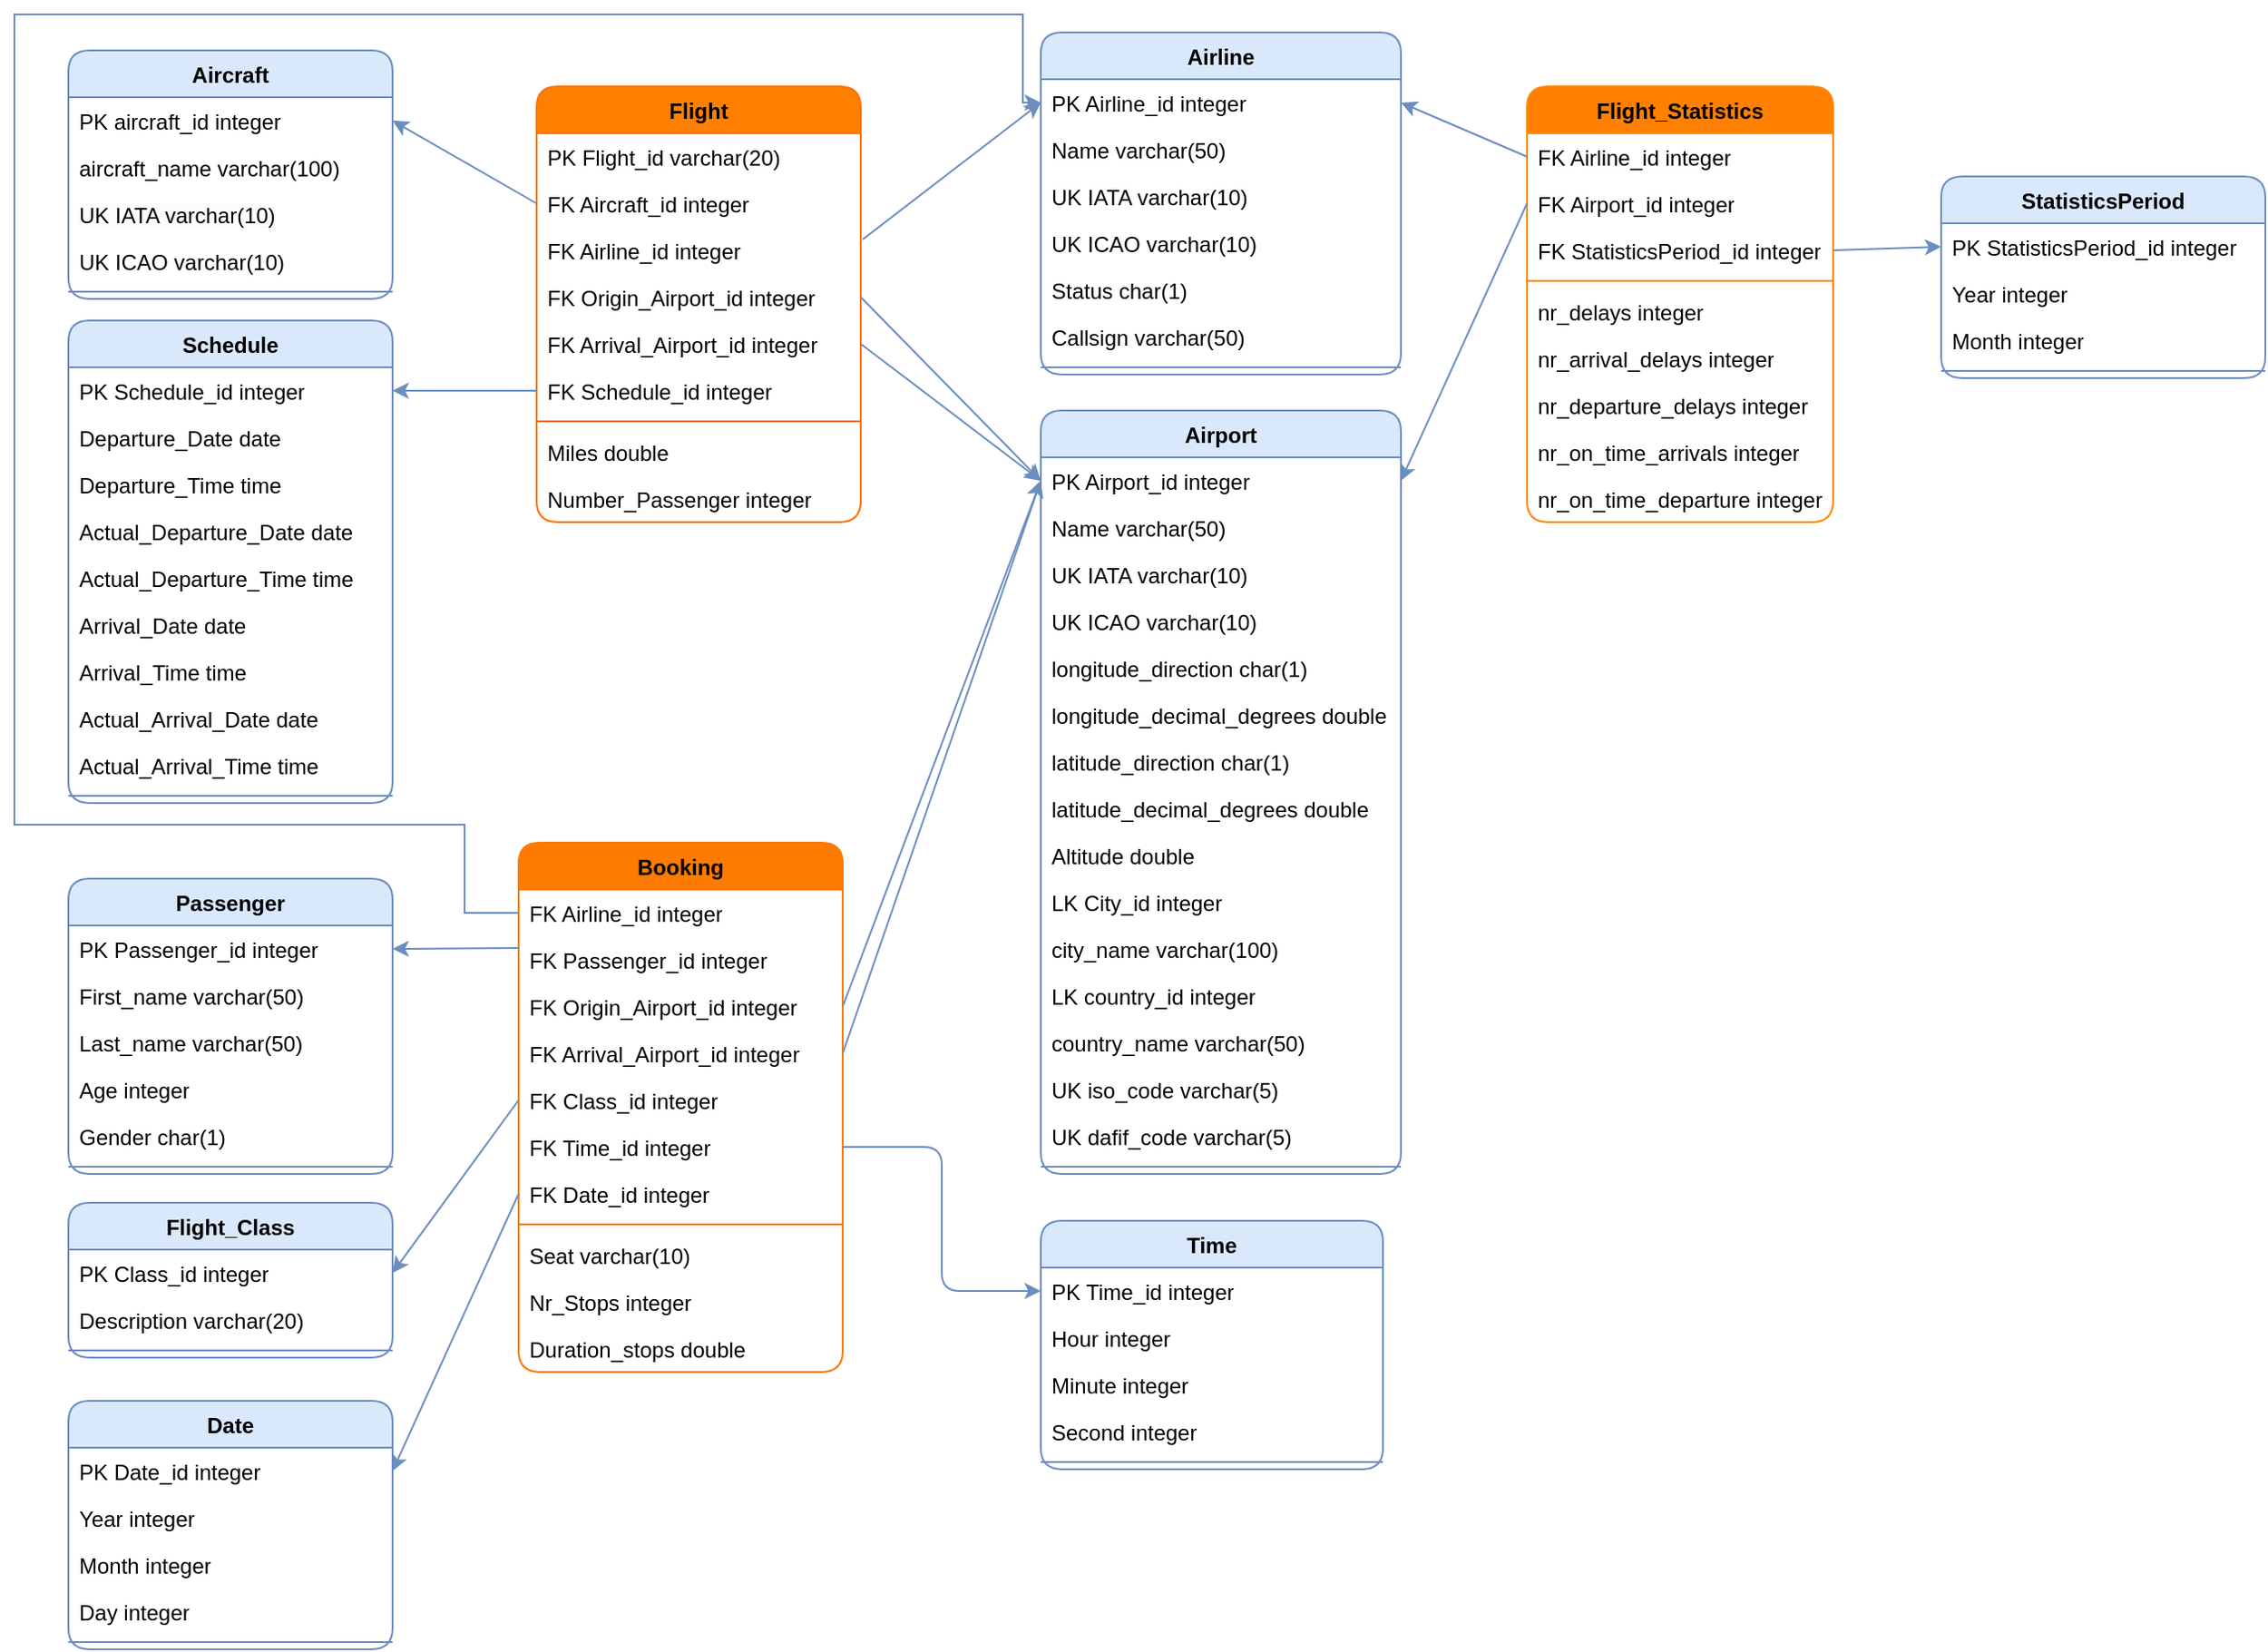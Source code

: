 <mxfile version="21.1.5" type="device">
  <diagram id="C5RBs43oDa-KdzZeNtuy" name="Page-1">
    <mxGraphModel dx="2163" dy="1282" grid="0" gridSize="10" guides="1" tooltips="1" connect="1" arrows="1" fold="1" page="0" pageScale="1" pageWidth="827" pageHeight="1169" math="0" shadow="0">
      <root>
        <mxCell id="WIyWlLk6GJQsqaUBKTNV-0" />
        <mxCell id="WIyWlLk6GJQsqaUBKTNV-1" parent="WIyWlLk6GJQsqaUBKTNV-0" />
        <mxCell id="zkfFHV4jXpPFQw0GAbJ--0" value="Flight" style="swimlane;fontStyle=1;align=center;verticalAlign=top;childLayout=stackLayout;horizontal=1;startSize=26;horizontalStack=0;resizeParent=1;resizeLast=0;collapsible=1;marginBottom=0;rounded=1;shadow=0;strokeWidth=1;fillColor=#FF8000;swimlaneLine=1;glass=0;strokeColor=#f97306;swimlaneFillColor=none;gradientColor=none;" parent="WIyWlLk6GJQsqaUBKTNV-1" vertex="1">
          <mxGeometry x="320" y="30" width="180" height="242" as="geometry">
            <mxRectangle x="230" y="140" width="160" height="26" as="alternateBounds" />
          </mxGeometry>
        </mxCell>
        <mxCell id="zkfFHV4jXpPFQw0GAbJ--1" value="PK Flight_id varchar(20)" style="text;align=left;verticalAlign=top;spacingLeft=4;spacingRight=4;overflow=hidden;rotatable=0;points=[[0,0.5],[1,0.5]];portConstraint=eastwest;rounded=1;" parent="zkfFHV4jXpPFQw0GAbJ--0" vertex="1">
          <mxGeometry y="26" width="180" height="26" as="geometry" />
        </mxCell>
        <mxCell id="zkfFHV4jXpPFQw0GAbJ--2" value="FK Aircraft_id integer" style="text;align=left;verticalAlign=top;spacingLeft=4;spacingRight=4;overflow=hidden;rotatable=0;points=[[0,0.5],[1,0.5]];portConstraint=eastwest;rounded=1;shadow=0;html=0;" parent="zkfFHV4jXpPFQw0GAbJ--0" vertex="1">
          <mxGeometry y="52" width="180" height="26" as="geometry" />
        </mxCell>
        <mxCell id="LmJzl6JXL3ahBhSJz_AS-2" value="FK Airline_id integer" style="text;align=left;verticalAlign=top;spacingLeft=4;spacingRight=4;overflow=hidden;rotatable=0;points=[[0,0.5],[1,0.5]];portConstraint=eastwest;rounded=1;shadow=0;html=0;" parent="zkfFHV4jXpPFQw0GAbJ--0" vertex="1">
          <mxGeometry y="78" width="180" height="26" as="geometry" />
        </mxCell>
        <mxCell id="Iks-Ti8CNmTiZHq5HY_6-1" value="FK Origin_Airport_id integer" style="text;align=left;verticalAlign=top;spacingLeft=4;spacingRight=4;overflow=hidden;rotatable=0;points=[[0,0.5],[1,0.5]];portConstraint=eastwest;rounded=1;shadow=0;html=0;" parent="zkfFHV4jXpPFQw0GAbJ--0" vertex="1">
          <mxGeometry y="104" width="180" height="26" as="geometry" />
        </mxCell>
        <mxCell id="zkfFHV4jXpPFQw0GAbJ--3" value="FK Arrival_Airport_id integer" style="text;align=left;verticalAlign=top;spacingLeft=4;spacingRight=4;overflow=hidden;rotatable=0;points=[[0,0.5],[1,0.5]];portConstraint=eastwest;rounded=1;shadow=0;html=0;" parent="zkfFHV4jXpPFQw0GAbJ--0" vertex="1">
          <mxGeometry y="130" width="180" height="26" as="geometry" />
        </mxCell>
        <mxCell id="Iks-Ti8CNmTiZHq5HY_6-130" value="FK Schedule_id integer" style="text;align=left;verticalAlign=top;spacingLeft=4;spacingRight=4;overflow=hidden;rotatable=0;points=[[0,0.5],[1,0.5]];portConstraint=eastwest;rounded=1;shadow=0;html=0;" parent="zkfFHV4jXpPFQw0GAbJ--0" vertex="1">
          <mxGeometry y="156" width="180" height="26" as="geometry" />
        </mxCell>
        <mxCell id="zkfFHV4jXpPFQw0GAbJ--4" value="" style="line;html=1;strokeWidth=1;align=left;verticalAlign=middle;spacingTop=-1;spacingLeft=3;spacingRight=3;rotatable=0;labelPosition=right;points=[];portConstraint=eastwest;strokeColor=#f26e02;rounded=1;" parent="zkfFHV4jXpPFQw0GAbJ--0" vertex="1">
          <mxGeometry y="182" width="180" height="8" as="geometry" />
        </mxCell>
        <mxCell id="zkfFHV4jXpPFQw0GAbJ--5" value="Miles double " style="text;align=left;verticalAlign=top;spacingLeft=4;spacingRight=4;overflow=hidden;rotatable=0;points=[[0,0.5],[1,0.5]];portConstraint=eastwest;rounded=1;" parent="zkfFHV4jXpPFQw0GAbJ--0" vertex="1">
          <mxGeometry y="190" width="180" height="26" as="geometry" />
        </mxCell>
        <mxCell id="HFeH1U2guwrYw8nHbkZt-3" value="Number_Passenger integer" style="text;align=left;verticalAlign=top;spacingLeft=4;spacingRight=4;overflow=hidden;rotatable=0;points=[[0,0.5],[1,0.5]];portConstraint=eastwest;rounded=1;" vertex="1" parent="zkfFHV4jXpPFQw0GAbJ--0">
          <mxGeometry y="216" width="180" height="26" as="geometry" />
        </mxCell>
        <mxCell id="LmJzl6JXL3ahBhSJz_AS-4" value="Aircraft" style="swimlane;fontStyle=1;align=center;verticalAlign=top;childLayout=stackLayout;horizontal=1;startSize=26;horizontalStack=0;resizeParent=1;resizeParentMax=0;resizeLast=0;collapsible=1;marginBottom=0;whiteSpace=wrap;html=1;fillColor=#dae8fc;strokeColor=#6c8ebf;rounded=1;" parent="WIyWlLk6GJQsqaUBKTNV-1" vertex="1">
          <mxGeometry x="60" y="10" width="180" height="138" as="geometry" />
        </mxCell>
        <mxCell id="LmJzl6JXL3ahBhSJz_AS-57" value="PK aircraft_id integer&amp;nbsp;" style="text;strokeColor=none;fillColor=none;align=left;verticalAlign=top;spacingLeft=4;spacingRight=4;overflow=hidden;rotatable=0;points=[[0,0.5],[1,0.5]];portConstraint=eastwest;whiteSpace=wrap;html=1;rounded=1;" parent="LmJzl6JXL3ahBhSJz_AS-4" vertex="1">
          <mxGeometry y="26" width="180" height="26" as="geometry" />
        </mxCell>
        <mxCell id="uyy-5MMb6weu23kVuXq9-9" value="aircraft_name varchar(100)" style="text;strokeColor=none;fillColor=none;align=left;verticalAlign=top;spacingLeft=4;spacingRight=4;overflow=hidden;rotatable=0;points=[[0,0.5],[1,0.5]];portConstraint=eastwest;whiteSpace=wrap;html=1;rounded=1;" parent="LmJzl6JXL3ahBhSJz_AS-4" vertex="1">
          <mxGeometry y="52" width="180" height="26" as="geometry" />
        </mxCell>
        <mxCell id="uyy-5MMb6weu23kVuXq9-6" value="&lt;span style=&quot;color: rgb(0, 0, 0); font-family: Helvetica; font-size: 12px; font-style: normal; font-variant-ligatures: normal; font-variant-caps: normal; font-weight: 400; letter-spacing: normal; orphans: 2; text-align: left; text-indent: 0px; text-transform: none; widows: 2; word-spacing: 0px; -webkit-text-stroke-width: 0px; background-color: rgb(251, 251, 251); text-decoration-thickness: initial; text-decoration-style: initial; text-decoration-color: initial; float: none; display: inline !important;&quot;&gt;&lt;span&gt;UK&amp;nbsp;&lt;/span&gt;IATA varchar(10)&lt;/span&gt;" style="text;strokeColor=none;fillColor=none;align=left;verticalAlign=top;spacingLeft=4;spacingRight=4;overflow=hidden;rotatable=0;points=[[0,0.5],[1,0.5]];portConstraint=eastwest;whiteSpace=wrap;html=1;rounded=1;" parent="LmJzl6JXL3ahBhSJz_AS-4" vertex="1">
          <mxGeometry y="78" width="180" height="26" as="geometry" />
        </mxCell>
        <mxCell id="LmJzl6JXL3ahBhSJz_AS-58" value="UK ICAO varchar(10)" style="text;strokeColor=none;fillColor=none;align=left;verticalAlign=top;spacingLeft=4;spacingRight=4;overflow=hidden;rotatable=0;points=[[0,0.5],[1,0.5]];portConstraint=eastwest;whiteSpace=wrap;html=1;rounded=1;" parent="LmJzl6JXL3ahBhSJz_AS-4" vertex="1">
          <mxGeometry y="104" width="180" height="26" as="geometry" />
        </mxCell>
        <mxCell id="LmJzl6JXL3ahBhSJz_AS-6" value="" style="line;strokeWidth=1;fillColor=none;align=left;verticalAlign=middle;spacingTop=-1;spacingLeft=3;spacingRight=3;rotatable=0;labelPosition=right;points=[];portConstraint=eastwest;strokeColor=inherit;rounded=1;" parent="LmJzl6JXL3ahBhSJz_AS-4" vertex="1">
          <mxGeometry y="130" width="180" height="8" as="geometry" />
        </mxCell>
        <mxCell id="LmJzl6JXL3ahBhSJz_AS-20" value="Airport" style="swimlane;fontStyle=1;align=center;verticalAlign=top;childLayout=stackLayout;horizontal=1;startSize=26;horizontalStack=0;resizeParent=1;resizeParentMax=0;resizeLast=0;collapsible=1;marginBottom=0;whiteSpace=wrap;html=1;fillColor=#dae8fc;strokeColor=#6c8ebf;rounded=1;" parent="WIyWlLk6GJQsqaUBKTNV-1" vertex="1">
          <mxGeometry x="600" y="210" width="200" height="424" as="geometry" />
        </mxCell>
        <mxCell id="LmJzl6JXL3ahBhSJz_AS-21" value="PK Airport_id integer" style="text;strokeColor=none;fillColor=none;align=left;verticalAlign=top;spacingLeft=4;spacingRight=4;overflow=hidden;rotatable=0;points=[[0,0.5],[1,0.5]];portConstraint=eastwest;whiteSpace=wrap;html=1;rounded=1;" parent="LmJzl6JXL3ahBhSJz_AS-20" vertex="1">
          <mxGeometry y="26" width="200" height="26" as="geometry" />
        </mxCell>
        <mxCell id="LmJzl6JXL3ahBhSJz_AS-61" value="Name varchar(50)" style="text;strokeColor=none;fillColor=none;align=left;verticalAlign=top;spacingLeft=4;spacingRight=4;overflow=hidden;rotatable=0;points=[[0,0.5],[1,0.5]];portConstraint=eastwest;whiteSpace=wrap;html=1;rounded=1;" parent="LmJzl6JXL3ahBhSJz_AS-20" vertex="1">
          <mxGeometry y="52" width="200" height="26" as="geometry" />
        </mxCell>
        <mxCell id="LmJzl6JXL3ahBhSJz_AS-63" value="UK IATA varchar(10)" style="text;strokeColor=none;fillColor=none;align=left;verticalAlign=top;spacingLeft=4;spacingRight=4;overflow=hidden;rotatable=0;points=[[0,0.5],[1,0.5]];portConstraint=eastwest;whiteSpace=wrap;html=1;rounded=1;" parent="LmJzl6JXL3ahBhSJz_AS-20" vertex="1">
          <mxGeometry y="78" width="200" height="26" as="geometry" />
        </mxCell>
        <mxCell id="LmJzl6JXL3ahBhSJz_AS-60" value="UK ICAO varchar(10)" style="text;strokeColor=none;fillColor=none;align=left;verticalAlign=top;spacingLeft=4;spacingRight=4;overflow=hidden;rotatable=0;points=[[0,0.5],[1,0.5]];portConstraint=eastwest;whiteSpace=wrap;html=1;rounded=1;" parent="LmJzl6JXL3ahBhSJz_AS-20" vertex="1">
          <mxGeometry y="104" width="200" height="26" as="geometry" />
        </mxCell>
        <mxCell id="LmJzl6JXL3ahBhSJz_AS-67" value="longitude_direction char(1)" style="text;strokeColor=none;fillColor=none;align=left;verticalAlign=top;spacingLeft=4;spacingRight=4;overflow=hidden;rotatable=0;points=[[0,0.5],[1,0.5]];portConstraint=eastwest;whiteSpace=wrap;html=1;rounded=1;" parent="LmJzl6JXL3ahBhSJz_AS-20" vertex="1">
          <mxGeometry y="130" width="200" height="26" as="geometry" />
        </mxCell>
        <mxCell id="LmJzl6JXL3ahBhSJz_AS-68" value="longitude_decimal_degrees double" style="text;strokeColor=none;fillColor=none;align=left;verticalAlign=top;spacingLeft=4;spacingRight=4;overflow=hidden;rotatable=0;points=[[0,0.5],[1,0.5]];portConstraint=eastwest;whiteSpace=wrap;html=1;rounded=1;" parent="LmJzl6JXL3ahBhSJz_AS-20" vertex="1">
          <mxGeometry y="156" width="200" height="26" as="geometry" />
        </mxCell>
        <mxCell id="LmJzl6JXL3ahBhSJz_AS-70" value="latitude_direction char(1)" style="text;strokeColor=none;fillColor=none;align=left;verticalAlign=top;spacingLeft=4;spacingRight=4;overflow=hidden;rotatable=0;points=[[0,0.5],[1,0.5]];portConstraint=eastwest;whiteSpace=wrap;html=1;rounded=1;" parent="LmJzl6JXL3ahBhSJz_AS-20" vertex="1">
          <mxGeometry y="182" width="200" height="26" as="geometry" />
        </mxCell>
        <mxCell id="LmJzl6JXL3ahBhSJz_AS-72" value="latitude_decimal_degrees double" style="text;strokeColor=none;fillColor=none;align=left;verticalAlign=top;spacingLeft=4;spacingRight=4;overflow=hidden;rotatable=0;points=[[0,0.5],[1,0.5]];portConstraint=eastwest;whiteSpace=wrap;html=1;rounded=1;" parent="LmJzl6JXL3ahBhSJz_AS-20" vertex="1">
          <mxGeometry y="208" width="200" height="26" as="geometry" />
        </mxCell>
        <mxCell id="LmJzl6JXL3ahBhSJz_AS-73" value="Altitude double" style="text;strokeColor=none;fillColor=none;align=left;verticalAlign=top;spacingLeft=4;spacingRight=4;overflow=hidden;rotatable=0;points=[[0,0.5],[1,0.5]];portConstraint=eastwest;whiteSpace=wrap;html=1;rounded=1;" parent="LmJzl6JXL3ahBhSJz_AS-20" vertex="1">
          <mxGeometry y="234" width="200" height="26" as="geometry" />
        </mxCell>
        <mxCell id="cG313c64DLmeNn5SEh2W-10" value="LK City_id integer" style="text;strokeColor=none;fillColor=none;align=left;verticalAlign=top;spacingLeft=4;spacingRight=4;overflow=hidden;rotatable=0;points=[[0,0.5],[1,0.5]];portConstraint=eastwest;whiteSpace=wrap;html=1;rounded=1;" parent="LmJzl6JXL3ahBhSJz_AS-20" vertex="1">
          <mxGeometry y="260" width="200" height="26" as="geometry" />
        </mxCell>
        <mxCell id="cG313c64DLmeNn5SEh2W-12" value="city_name varchar(100)" style="text;strokeColor=none;fillColor=none;align=left;verticalAlign=top;spacingLeft=4;spacingRight=4;overflow=hidden;rotatable=0;points=[[0,0.5],[1,0.5]];portConstraint=eastwest;whiteSpace=wrap;html=1;rounded=1;" parent="LmJzl6JXL3ahBhSJz_AS-20" vertex="1">
          <mxGeometry y="286" width="200" height="26" as="geometry" />
        </mxCell>
        <mxCell id="cG313c64DLmeNn5SEh2W-24" value="LK country_id integer" style="text;strokeColor=none;fillColor=none;align=left;verticalAlign=top;spacingLeft=4;spacingRight=4;overflow=hidden;rotatable=0;points=[[0,0.5],[1,0.5]];portConstraint=eastwest;whiteSpace=wrap;html=1;rounded=1;" parent="LmJzl6JXL3ahBhSJz_AS-20" vertex="1">
          <mxGeometry y="312" width="200" height="26" as="geometry" />
        </mxCell>
        <mxCell id="cG313c64DLmeNn5SEh2W-13" value="country_name varchar(50)" style="text;strokeColor=none;fillColor=none;align=left;verticalAlign=top;spacingLeft=4;spacingRight=4;overflow=hidden;rotatable=0;points=[[0,0.5],[1,0.5]];portConstraint=eastwest;whiteSpace=wrap;html=1;rounded=1;" parent="LmJzl6JXL3ahBhSJz_AS-20" vertex="1">
          <mxGeometry y="338" width="200" height="26" as="geometry" />
        </mxCell>
        <mxCell id="cG313c64DLmeNn5SEh2W-14" value="UK iso_code varchar(5)" style="text;strokeColor=none;fillColor=none;align=left;verticalAlign=top;spacingLeft=4;spacingRight=4;overflow=hidden;rotatable=0;points=[[0,0.5],[1,0.5]];portConstraint=eastwest;whiteSpace=wrap;html=1;rounded=1;" parent="LmJzl6JXL3ahBhSJz_AS-20" vertex="1">
          <mxGeometry y="364" width="200" height="26" as="geometry" />
        </mxCell>
        <mxCell id="cG313c64DLmeNn5SEh2W-15" value="UK dafif_code varchar(5)" style="text;strokeColor=none;fillColor=none;align=left;verticalAlign=top;spacingLeft=4;spacingRight=4;overflow=hidden;rotatable=0;points=[[0,0.5],[1,0.5]];portConstraint=eastwest;whiteSpace=wrap;html=1;rounded=1;" parent="LmJzl6JXL3ahBhSJz_AS-20" vertex="1">
          <mxGeometry y="390" width="200" height="26" as="geometry" />
        </mxCell>
        <mxCell id="LmJzl6JXL3ahBhSJz_AS-22" value="" style="line;strokeWidth=1;fillColor=none;align=left;verticalAlign=middle;spacingTop=-1;spacingLeft=3;spacingRight=3;rotatable=0;labelPosition=right;points=[];portConstraint=eastwest;strokeColor=inherit;rounded=1;" parent="LmJzl6JXL3ahBhSJz_AS-20" vertex="1">
          <mxGeometry y="416" width="200" height="8" as="geometry" />
        </mxCell>
        <mxCell id="LmJzl6JXL3ahBhSJz_AS-24" value="Schedule" style="swimlane;fontStyle=1;align=center;verticalAlign=top;childLayout=stackLayout;horizontal=1;startSize=26;horizontalStack=0;resizeParent=1;resizeParentMax=0;resizeLast=0;collapsible=1;marginBottom=0;whiteSpace=wrap;html=1;fillColor=#dae8fc;strokeColor=#6c8ebf;rounded=1;" parent="WIyWlLk6GJQsqaUBKTNV-1" vertex="1">
          <mxGeometry x="60" y="160" width="180" height="268" as="geometry" />
        </mxCell>
        <mxCell id="LmJzl6JXL3ahBhSJz_AS-97" value="PK Schedule_id integer" style="text;strokeColor=none;fillColor=none;align=left;verticalAlign=top;spacingLeft=4;spacingRight=4;overflow=hidden;rotatable=0;points=[[0,0.5],[1,0.5]];portConstraint=eastwest;whiteSpace=wrap;html=1;rounded=1;" parent="LmJzl6JXL3ahBhSJz_AS-24" vertex="1">
          <mxGeometry y="26" width="180" height="26" as="geometry" />
        </mxCell>
        <mxCell id="LmJzl6JXL3ahBhSJz_AS-104" value="Departure_Date date" style="text;strokeColor=none;fillColor=none;align=left;verticalAlign=top;spacingLeft=4;spacingRight=4;overflow=hidden;rotatable=0;points=[[0,0.5],[1,0.5]];portConstraint=eastwest;whiteSpace=wrap;html=1;rounded=1;" parent="LmJzl6JXL3ahBhSJz_AS-24" vertex="1">
          <mxGeometry y="52" width="180" height="26" as="geometry" />
        </mxCell>
        <mxCell id="LmJzl6JXL3ahBhSJz_AS-105" value="Departure_Time time" style="text;strokeColor=none;fillColor=none;align=left;verticalAlign=top;spacingLeft=4;spacingRight=4;overflow=hidden;rotatable=0;points=[[0,0.5],[1,0.5]];portConstraint=eastwest;whiteSpace=wrap;html=1;rounded=1;" parent="LmJzl6JXL3ahBhSJz_AS-24" vertex="1">
          <mxGeometry y="78" width="180" height="26" as="geometry" />
        </mxCell>
        <mxCell id="LmJzl6JXL3ahBhSJz_AS-106" value="Actual_Departure_Date date" style="text;strokeColor=none;fillColor=none;align=left;verticalAlign=top;spacingLeft=4;spacingRight=4;overflow=hidden;rotatable=0;points=[[0,0.5],[1,0.5]];portConstraint=eastwest;whiteSpace=wrap;html=1;rounded=1;" parent="LmJzl6JXL3ahBhSJz_AS-24" vertex="1">
          <mxGeometry y="104" width="180" height="26" as="geometry" />
        </mxCell>
        <mxCell id="LmJzl6JXL3ahBhSJz_AS-107" value="Actual_Departure_Time time" style="text;strokeColor=none;fillColor=none;align=left;verticalAlign=top;spacingLeft=4;spacingRight=4;overflow=hidden;rotatable=0;points=[[0,0.5],[1,0.5]];portConstraint=eastwest;whiteSpace=wrap;html=1;rounded=1;" parent="LmJzl6JXL3ahBhSJz_AS-24" vertex="1">
          <mxGeometry y="130" width="180" height="26" as="geometry" />
        </mxCell>
        <mxCell id="LmJzl6JXL3ahBhSJz_AS-102" value="Arrival_Date date" style="text;strokeColor=none;fillColor=none;align=left;verticalAlign=top;spacingLeft=4;spacingRight=4;overflow=hidden;rotatable=0;points=[[0,0.5],[1,0.5]];portConstraint=eastwest;whiteSpace=wrap;html=1;rounded=1;" parent="LmJzl6JXL3ahBhSJz_AS-24" vertex="1">
          <mxGeometry y="156" width="180" height="26" as="geometry" />
        </mxCell>
        <mxCell id="LmJzl6JXL3ahBhSJz_AS-110" value="Arrival_Time time" style="text;strokeColor=none;fillColor=none;align=left;verticalAlign=top;spacingLeft=4;spacingRight=4;overflow=hidden;rotatable=0;points=[[0,0.5],[1,0.5]];portConstraint=eastwest;whiteSpace=wrap;html=1;rounded=1;" parent="LmJzl6JXL3ahBhSJz_AS-24" vertex="1">
          <mxGeometry y="182" width="180" height="26" as="geometry" />
        </mxCell>
        <mxCell id="LmJzl6JXL3ahBhSJz_AS-108" value="Actual_Arrival_Date date" style="text;strokeColor=none;fillColor=none;align=left;verticalAlign=top;spacingLeft=4;spacingRight=4;overflow=hidden;rotatable=0;points=[[0,0.5],[1,0.5]];portConstraint=eastwest;whiteSpace=wrap;html=1;rounded=1;" parent="LmJzl6JXL3ahBhSJz_AS-24" vertex="1">
          <mxGeometry y="208" width="180" height="26" as="geometry" />
        </mxCell>
        <mxCell id="LmJzl6JXL3ahBhSJz_AS-109" value="Actual_Arrival_Time time" style="text;strokeColor=none;fillColor=none;align=left;verticalAlign=top;spacingLeft=4;spacingRight=4;overflow=hidden;rotatable=0;points=[[0,0.5],[1,0.5]];portConstraint=eastwest;whiteSpace=wrap;html=1;rounded=1;" parent="LmJzl6JXL3ahBhSJz_AS-24" vertex="1">
          <mxGeometry y="234" width="180" height="26" as="geometry" />
        </mxCell>
        <mxCell id="LmJzl6JXL3ahBhSJz_AS-26" value="" style="line;strokeWidth=1;fillColor=none;align=left;verticalAlign=middle;spacingTop=-1;spacingLeft=3;spacingRight=3;rotatable=0;labelPosition=right;points=[];portConstraint=eastwest;strokeColor=inherit;rounded=1;" parent="LmJzl6JXL3ahBhSJz_AS-24" vertex="1">
          <mxGeometry y="260" width="180" height="8" as="geometry" />
        </mxCell>
        <mxCell id="LmJzl6JXL3ahBhSJz_AS-28" value="Airline" style="swimlane;fontStyle=1;align=center;verticalAlign=top;childLayout=stackLayout;horizontal=1;startSize=26;horizontalStack=0;resizeParent=1;resizeParentMax=0;resizeLast=0;collapsible=1;marginBottom=0;whiteSpace=wrap;html=1;rounded=1;fillColor=#dae8fc;strokeColor=#6c8ebf;" parent="WIyWlLk6GJQsqaUBKTNV-1" vertex="1">
          <mxGeometry x="600" width="200" height="190" as="geometry" />
        </mxCell>
        <mxCell id="LmJzl6JXL3ahBhSJz_AS-29" value="PK Airline_id integer" style="text;strokeColor=none;fillColor=none;align=left;verticalAlign=top;spacingLeft=4;spacingRight=4;overflow=hidden;rotatable=0;points=[[0,0.5],[1,0.5]];portConstraint=eastwest;whiteSpace=wrap;html=1;rounded=1;" parent="LmJzl6JXL3ahBhSJz_AS-28" vertex="1">
          <mxGeometry y="26" width="200" height="26" as="geometry" />
        </mxCell>
        <mxCell id="LmJzl6JXL3ahBhSJz_AS-49" value="Name varchar(50)" style="text;strokeColor=none;fillColor=none;align=left;verticalAlign=top;spacingLeft=4;spacingRight=4;overflow=hidden;rotatable=0;points=[[0,0.5],[1,0.5]];portConstraint=eastwest;whiteSpace=wrap;html=1;rounded=1;" parent="LmJzl6JXL3ahBhSJz_AS-28" vertex="1">
          <mxGeometry y="52" width="200" height="26" as="geometry" />
        </mxCell>
        <mxCell id="LmJzl6JXL3ahBhSJz_AS-50" value="UK IATA varchar(10)" style="text;strokeColor=none;fillColor=none;align=left;verticalAlign=top;spacingLeft=4;spacingRight=4;overflow=hidden;rotatable=0;points=[[0,0.5],[1,0.5]];portConstraint=eastwest;whiteSpace=wrap;html=1;rounded=1;" parent="LmJzl6JXL3ahBhSJz_AS-28" vertex="1">
          <mxGeometry y="78" width="200" height="26" as="geometry" />
        </mxCell>
        <mxCell id="LmJzl6JXL3ahBhSJz_AS-51" value="UK ICAO varchar(10)" style="text;strokeColor=none;fillColor=none;align=left;verticalAlign=top;spacingLeft=4;spacingRight=4;overflow=hidden;rotatable=0;points=[[0,0.5],[1,0.5]];portConstraint=eastwest;whiteSpace=wrap;html=1;rounded=1;" parent="LmJzl6JXL3ahBhSJz_AS-28" vertex="1">
          <mxGeometry y="104" width="200" height="26" as="geometry" />
        </mxCell>
        <mxCell id="LmJzl6JXL3ahBhSJz_AS-52" value="Status char(1)" style="text;strokeColor=none;fillColor=none;align=left;verticalAlign=top;spacingLeft=4;spacingRight=4;overflow=hidden;rotatable=0;points=[[0,0.5],[1,0.5]];portConstraint=eastwest;whiteSpace=wrap;html=1;rounded=1;" parent="LmJzl6JXL3ahBhSJz_AS-28" vertex="1">
          <mxGeometry y="130" width="200" height="26" as="geometry" />
        </mxCell>
        <mxCell id="LmJzl6JXL3ahBhSJz_AS-53" value="Callsign varchar(50)" style="text;strokeColor=none;fillColor=none;align=left;verticalAlign=top;spacingLeft=4;spacingRight=4;overflow=hidden;rotatable=0;points=[[0,0.5],[1,0.5]];portConstraint=eastwest;whiteSpace=wrap;html=1;rounded=1;" parent="LmJzl6JXL3ahBhSJz_AS-28" vertex="1">
          <mxGeometry y="156" width="200" height="26" as="geometry" />
        </mxCell>
        <mxCell id="LmJzl6JXL3ahBhSJz_AS-30" value="" style="line;strokeWidth=1;fillColor=none;align=left;verticalAlign=middle;spacingTop=-1;spacingLeft=3;spacingRight=3;rotatable=0;labelPosition=right;points=[];portConstraint=eastwest;strokeColor=inherit;rounded=1;" parent="LmJzl6JXL3ahBhSJz_AS-28" vertex="1">
          <mxGeometry y="182" width="200" height="8" as="geometry" />
        </mxCell>
        <mxCell id="Iks-Ti8CNmTiZHq5HY_6-7" value="Booking" style="swimlane;fontStyle=1;align=center;verticalAlign=top;childLayout=stackLayout;horizontal=1;startSize=26;horizontalStack=0;resizeParent=1;resizeParentMax=0;resizeLast=0;collapsible=1;marginBottom=0;whiteSpace=wrap;html=1;fillColor=#ff7b00;rounded=1;strokeColor=#f97901;" parent="WIyWlLk6GJQsqaUBKTNV-1" vertex="1">
          <mxGeometry x="310" y="450" width="180" height="294" as="geometry" />
        </mxCell>
        <mxCell id="HFeH1U2guwrYw8nHbkZt-4" value="FK Airline_id integer" style="text;strokeColor=none;fillColor=none;align=left;verticalAlign=top;spacingLeft=4;spacingRight=4;overflow=hidden;rotatable=0;points=[[0,0.5],[1,0.5]];portConstraint=eastwest;whiteSpace=wrap;html=1;rounded=1;" vertex="1" parent="Iks-Ti8CNmTiZHq5HY_6-7">
          <mxGeometry y="26" width="180" height="26" as="geometry" />
        </mxCell>
        <mxCell id="Iks-Ti8CNmTiZHq5HY_6-16" value="FK Passenger_id integer" style="text;strokeColor=none;fillColor=none;align=left;verticalAlign=top;spacingLeft=4;spacingRight=4;overflow=hidden;rotatable=0;points=[[0,0.5],[1,0.5]];portConstraint=eastwest;whiteSpace=wrap;html=1;rounded=1;" parent="Iks-Ti8CNmTiZHq5HY_6-7" vertex="1">
          <mxGeometry y="52" width="180" height="26" as="geometry" />
        </mxCell>
        <mxCell id="cG313c64DLmeNn5SEh2W-20" value="FK Origin_Airport_id integer" style="text;strokeColor=none;fillColor=none;align=left;verticalAlign=top;spacingLeft=4;spacingRight=4;overflow=hidden;rotatable=0;points=[[0,0.5],[1,0.5]];portConstraint=eastwest;whiteSpace=wrap;html=1;rounded=1;" parent="Iks-Ti8CNmTiZHq5HY_6-7" vertex="1">
          <mxGeometry y="78" width="180" height="26" as="geometry" />
        </mxCell>
        <mxCell id="cG313c64DLmeNn5SEh2W-21" value="FK Arrival_Airport_id integer" style="text;strokeColor=none;fillColor=none;align=left;verticalAlign=top;spacingLeft=4;spacingRight=4;overflow=hidden;rotatable=0;points=[[0,0.5],[1,0.5]];portConstraint=eastwest;whiteSpace=wrap;html=1;rounded=1;" parent="Iks-Ti8CNmTiZHq5HY_6-7" vertex="1">
          <mxGeometry y="104" width="180" height="26" as="geometry" />
        </mxCell>
        <mxCell id="Iks-Ti8CNmTiZHq5HY_6-15" value="FK Class_id integer" style="text;strokeColor=none;fillColor=none;align=left;verticalAlign=top;spacingLeft=4;spacingRight=4;overflow=hidden;rotatable=0;points=[[0,0.5],[1,0.5]];portConstraint=eastwest;whiteSpace=wrap;html=1;rounded=1;" parent="Iks-Ti8CNmTiZHq5HY_6-7" vertex="1">
          <mxGeometry y="130" width="180" height="26" as="geometry" />
        </mxCell>
        <mxCell id="Iks-Ti8CNmTiZHq5HY_6-82" value="FK Time_id integer" style="text;strokeColor=none;fillColor=none;align=left;verticalAlign=top;spacingLeft=4;spacingRight=4;overflow=hidden;rotatable=0;points=[[0,0.5],[1,0.5]];portConstraint=eastwest;whiteSpace=wrap;html=1;rounded=1;" parent="Iks-Ti8CNmTiZHq5HY_6-7" vertex="1">
          <mxGeometry y="156" width="180" height="26" as="geometry" />
        </mxCell>
        <mxCell id="Iks-Ti8CNmTiZHq5HY_6-62" value="FK Date_id integer" style="text;strokeColor=none;fillColor=none;align=left;verticalAlign=top;spacingLeft=4;spacingRight=4;overflow=hidden;rotatable=0;points=[[0,0.5],[1,0.5]];portConstraint=eastwest;whiteSpace=wrap;html=1;rounded=1;" parent="Iks-Ti8CNmTiZHq5HY_6-7" vertex="1">
          <mxGeometry y="182" width="180" height="26" as="geometry" />
        </mxCell>
        <mxCell id="Iks-Ti8CNmTiZHq5HY_6-9" value="" style="line;strokeWidth=1;fillColor=none;align=left;verticalAlign=middle;spacingTop=-1;spacingLeft=3;spacingRight=3;rotatable=0;labelPosition=right;points=[];portConstraint=eastwest;strokeColor=inherit;rounded=1;" parent="Iks-Ti8CNmTiZHq5HY_6-7" vertex="1">
          <mxGeometry y="208" width="180" height="8" as="geometry" />
        </mxCell>
        <mxCell id="Iks-Ti8CNmTiZHq5HY_6-52" value="Seat varchar(10)" style="text;strokeColor=none;fillColor=none;align=left;verticalAlign=top;spacingLeft=4;spacingRight=4;overflow=hidden;rotatable=0;points=[[0,0.5],[1,0.5]];portConstraint=eastwest;whiteSpace=wrap;html=1;rounded=1;" parent="Iks-Ti8CNmTiZHq5HY_6-7" vertex="1">
          <mxGeometry y="216" width="180" height="26" as="geometry" />
        </mxCell>
        <mxCell id="Iks-Ti8CNmTiZHq5HY_6-87" value="Nr_Stops integer" style="text;strokeColor=none;fillColor=none;align=left;verticalAlign=top;spacingLeft=4;spacingRight=4;overflow=hidden;rotatable=0;points=[[0,0.5],[1,0.5]];portConstraint=eastwest;whiteSpace=wrap;html=1;rounded=1;" parent="Iks-Ti8CNmTiZHq5HY_6-7" vertex="1">
          <mxGeometry y="242" width="180" height="26" as="geometry" />
        </mxCell>
        <mxCell id="Iks-Ti8CNmTiZHq5HY_6-10" value="Duration_stops double" style="text;strokeColor=none;fillColor=none;align=left;verticalAlign=top;spacingLeft=4;spacingRight=4;overflow=hidden;rotatable=0;points=[[0,0.5],[1,0.5]];portConstraint=eastwest;whiteSpace=wrap;html=1;rounded=1;" parent="Iks-Ti8CNmTiZHq5HY_6-7" vertex="1">
          <mxGeometry y="268" width="180" height="26" as="geometry" />
        </mxCell>
        <mxCell id="Iks-Ti8CNmTiZHq5HY_6-11" value="Passenger" style="swimlane;fontStyle=1;align=center;verticalAlign=top;childLayout=stackLayout;horizontal=1;startSize=26;horizontalStack=0;resizeParent=1;resizeParentMax=0;resizeLast=0;collapsible=1;marginBottom=0;whiteSpace=wrap;html=1;rounded=1;fillColor=#dae8fc;strokeColor=#6c8ebf;" parent="WIyWlLk6GJQsqaUBKTNV-1" vertex="1">
          <mxGeometry x="60" y="470" width="180" height="164" as="geometry" />
        </mxCell>
        <mxCell id="Iks-Ti8CNmTiZHq5HY_6-18" value="PK Passenger_id integer" style="text;strokeColor=none;fillColor=none;align=left;verticalAlign=top;spacingLeft=4;spacingRight=4;overflow=hidden;rotatable=0;points=[[0,0.5],[1,0.5]];portConstraint=eastwest;whiteSpace=wrap;html=1;rounded=1;" parent="Iks-Ti8CNmTiZHq5HY_6-11" vertex="1">
          <mxGeometry y="26" width="180" height="26" as="geometry" />
        </mxCell>
        <mxCell id="Iks-Ti8CNmTiZHq5HY_6-29" value="First_name varchar(50)" style="text;strokeColor=none;fillColor=none;align=left;verticalAlign=top;spacingLeft=4;spacingRight=4;overflow=hidden;rotatable=0;points=[[0,0.5],[1,0.5]];portConstraint=eastwest;whiteSpace=wrap;html=1;rounded=1;" parent="Iks-Ti8CNmTiZHq5HY_6-11" vertex="1">
          <mxGeometry y="52" width="180" height="26" as="geometry" />
        </mxCell>
        <mxCell id="Iks-Ti8CNmTiZHq5HY_6-28" value="Last_name varchar(50)" style="text;strokeColor=none;fillColor=none;align=left;verticalAlign=top;spacingLeft=4;spacingRight=4;overflow=hidden;rotatable=0;points=[[0,0.5],[1,0.5]];portConstraint=eastwest;whiteSpace=wrap;html=1;rounded=1;" parent="Iks-Ti8CNmTiZHq5HY_6-11" vertex="1">
          <mxGeometry y="78" width="180" height="26" as="geometry" />
        </mxCell>
        <mxCell id="Iks-Ti8CNmTiZHq5HY_6-27" value="Age integer" style="text;strokeColor=none;fillColor=none;align=left;verticalAlign=top;spacingLeft=4;spacingRight=4;overflow=hidden;rotatable=0;points=[[0,0.5],[1,0.5]];portConstraint=eastwest;whiteSpace=wrap;html=1;rounded=1;" parent="Iks-Ti8CNmTiZHq5HY_6-11" vertex="1">
          <mxGeometry y="104" width="180" height="26" as="geometry" />
        </mxCell>
        <mxCell id="Iks-Ti8CNmTiZHq5HY_6-30" value="Gender char(1)" style="text;strokeColor=none;fillColor=none;align=left;verticalAlign=top;spacingLeft=4;spacingRight=4;overflow=hidden;rotatable=0;points=[[0,0.5],[1,0.5]];portConstraint=eastwest;whiteSpace=wrap;html=1;rounded=1;" parent="Iks-Ti8CNmTiZHq5HY_6-11" vertex="1">
          <mxGeometry y="130" width="180" height="26" as="geometry" />
        </mxCell>
        <mxCell id="Iks-Ti8CNmTiZHq5HY_6-13" value="" style="line;strokeWidth=1;fillColor=none;align=left;verticalAlign=middle;spacingTop=-1;spacingLeft=3;spacingRight=3;rotatable=0;labelPosition=right;points=[];portConstraint=eastwest;strokeColor=inherit;rounded=1;" parent="Iks-Ti8CNmTiZHq5HY_6-11" vertex="1">
          <mxGeometry y="156" width="180" height="8" as="geometry" />
        </mxCell>
        <mxCell id="Iks-Ti8CNmTiZHq5HY_6-21" value="Time" style="swimlane;fontStyle=1;align=center;verticalAlign=top;childLayout=stackLayout;horizontal=1;startSize=26;horizontalStack=0;resizeParent=1;resizeParentMax=0;resizeLast=0;collapsible=1;marginBottom=0;whiteSpace=wrap;html=1;rounded=1;fillColor=#dae8fc;strokeColor=#6c8ebf;" parent="WIyWlLk6GJQsqaUBKTNV-1" vertex="1">
          <mxGeometry x="600" y="660" width="190" height="138" as="geometry" />
        </mxCell>
        <mxCell id="Iks-Ti8CNmTiZHq5HY_6-22" value="PK Time_id integer" style="text;strokeColor=none;fillColor=none;align=left;verticalAlign=top;spacingLeft=4;spacingRight=4;overflow=hidden;rotatable=0;points=[[0,0.5],[1,0.5]];portConstraint=eastwest;whiteSpace=wrap;html=1;rounded=1;" parent="Iks-Ti8CNmTiZHq5HY_6-21" vertex="1">
          <mxGeometry y="26" width="190" height="26" as="geometry" />
        </mxCell>
        <mxCell id="Iks-Ti8CNmTiZHq5HY_6-33" value="Hour integer" style="text;strokeColor=none;fillColor=none;align=left;verticalAlign=top;spacingLeft=4;spacingRight=4;overflow=hidden;rotatable=0;points=[[0,0.5],[1,0.5]];portConstraint=eastwest;whiteSpace=wrap;html=1;rounded=1;" parent="Iks-Ti8CNmTiZHq5HY_6-21" vertex="1">
          <mxGeometry y="52" width="190" height="26" as="geometry" />
        </mxCell>
        <mxCell id="Iks-Ti8CNmTiZHq5HY_6-84" value="Minute integer" style="text;strokeColor=none;fillColor=none;align=left;verticalAlign=top;spacingLeft=4;spacingRight=4;overflow=hidden;rotatable=0;points=[[0,0.5],[1,0.5]];portConstraint=eastwest;whiteSpace=wrap;html=1;rounded=1;" parent="Iks-Ti8CNmTiZHq5HY_6-21" vertex="1">
          <mxGeometry y="78" width="190" height="26" as="geometry" />
        </mxCell>
        <mxCell id="Iks-Ti8CNmTiZHq5HY_6-85" value="Second integer" style="text;strokeColor=none;fillColor=none;align=left;verticalAlign=top;spacingLeft=4;spacingRight=4;overflow=hidden;rotatable=0;points=[[0,0.5],[1,0.5]];portConstraint=eastwest;whiteSpace=wrap;html=1;rounded=1;" parent="Iks-Ti8CNmTiZHq5HY_6-21" vertex="1">
          <mxGeometry y="104" width="190" height="26" as="geometry" />
        </mxCell>
        <mxCell id="Iks-Ti8CNmTiZHq5HY_6-24" value="" style="line;strokeWidth=1;fillColor=none;align=left;verticalAlign=middle;spacingTop=-1;spacingLeft=3;spacingRight=3;rotatable=0;labelPosition=right;points=[];portConstraint=eastwest;strokeColor=inherit;rounded=1;" parent="Iks-Ti8CNmTiZHq5HY_6-21" vertex="1">
          <mxGeometry y="130" width="190" height="8" as="geometry" />
        </mxCell>
        <mxCell id="Iks-Ti8CNmTiZHq5HY_6-44" value="Flight_Class" style="swimlane;fontStyle=1;align=center;verticalAlign=top;childLayout=stackLayout;horizontal=1;startSize=26;horizontalStack=0;resizeParent=1;resizeParentMax=0;resizeLast=0;collapsible=1;marginBottom=0;whiteSpace=wrap;html=1;fillColor=#dae8fc;strokeColor=#6c8ebf;rounded=1;" parent="WIyWlLk6GJQsqaUBKTNV-1" vertex="1">
          <mxGeometry x="60" y="650" width="180" height="86" as="geometry" />
        </mxCell>
        <mxCell id="Iks-Ti8CNmTiZHq5HY_6-45" value="PK Class_id integer" style="text;strokeColor=none;fillColor=none;align=left;verticalAlign=top;spacingLeft=4;spacingRight=4;overflow=hidden;rotatable=0;points=[[0,0.5],[1,0.5]];portConstraint=eastwest;whiteSpace=wrap;html=1;rounded=1;" parent="Iks-Ti8CNmTiZHq5HY_6-44" vertex="1">
          <mxGeometry y="26" width="180" height="26" as="geometry" />
        </mxCell>
        <mxCell id="Iks-Ti8CNmTiZHq5HY_6-46" value="Description varchar(20)" style="text;strokeColor=none;fillColor=none;align=left;verticalAlign=top;spacingLeft=4;spacingRight=4;overflow=hidden;rotatable=0;points=[[0,0.5],[1,0.5]];portConstraint=eastwest;whiteSpace=wrap;html=1;rounded=1;" parent="Iks-Ti8CNmTiZHq5HY_6-44" vertex="1">
          <mxGeometry y="52" width="180" height="26" as="geometry" />
        </mxCell>
        <mxCell id="Iks-Ti8CNmTiZHq5HY_6-50" value="" style="line;strokeWidth=1;fillColor=none;align=left;verticalAlign=middle;spacingTop=-1;spacingLeft=3;spacingRight=3;rotatable=0;labelPosition=right;points=[];portConstraint=eastwest;strokeColor=inherit;rounded=1;" parent="Iks-Ti8CNmTiZHq5HY_6-44" vertex="1">
          <mxGeometry y="78" width="180" height="8" as="geometry" />
        </mxCell>
        <mxCell id="Iks-Ti8CNmTiZHq5HY_6-67" value="Flight_Statistics" style="swimlane;fontStyle=1;align=center;verticalAlign=top;childLayout=stackLayout;horizontal=1;startSize=26;horizontalStack=0;resizeParent=1;resizeParentMax=0;resizeLast=0;collapsible=1;marginBottom=0;whiteSpace=wrap;html=1;fillColor=#FF8000;rounded=1;strokeColor=#ff8800;" parent="WIyWlLk6GJQsqaUBKTNV-1" vertex="1">
          <mxGeometry x="870" y="30" width="170" height="242" as="geometry" />
        </mxCell>
        <mxCell id="kE7MQaiH9SYSmDTZT-b4-9" value="FK Airline_id integer" style="text;strokeColor=none;fillColor=none;align=left;verticalAlign=top;spacingLeft=4;spacingRight=4;overflow=hidden;rotatable=0;points=[[0,0.5],[1,0.5]];portConstraint=eastwest;whiteSpace=wrap;html=1;rounded=1;" parent="Iks-Ti8CNmTiZHq5HY_6-67" vertex="1">
          <mxGeometry y="26" width="170" height="26" as="geometry" />
        </mxCell>
        <mxCell id="Iks-Ti8CNmTiZHq5HY_6-112" value="FK Airport_id integer" style="text;strokeColor=none;fillColor=none;align=left;verticalAlign=top;spacingLeft=4;spacingRight=4;overflow=hidden;rotatable=0;points=[[0,0.5],[1,0.5]];portConstraint=eastwest;whiteSpace=wrap;html=1;rounded=1;" parent="Iks-Ti8CNmTiZHq5HY_6-67" vertex="1">
          <mxGeometry y="52" width="170" height="26" as="geometry" />
        </mxCell>
        <mxCell id="Iks-Ti8CNmTiZHq5HY_6-116" value="FK StatisticsPeriod_id integer" style="text;strokeColor=none;fillColor=none;align=left;verticalAlign=top;spacingLeft=4;spacingRight=4;overflow=hidden;rotatable=0;points=[[0,0.5],[1,0.5]];portConstraint=eastwest;whiteSpace=wrap;html=1;rounded=1;" parent="Iks-Ti8CNmTiZHq5HY_6-67" vertex="1">
          <mxGeometry y="78" width="170" height="26" as="geometry" />
        </mxCell>
        <mxCell id="Iks-Ti8CNmTiZHq5HY_6-69" value="" style="line;strokeWidth=1;fillColor=none;align=left;verticalAlign=middle;spacingTop=-1;spacingLeft=3;spacingRight=3;rotatable=0;labelPosition=right;points=[];portConstraint=eastwest;strokeColor=inherit;rounded=1;" parent="Iks-Ti8CNmTiZHq5HY_6-67" vertex="1">
          <mxGeometry y="104" width="170" height="8" as="geometry" />
        </mxCell>
        <mxCell id="Iks-Ti8CNmTiZHq5HY_6-70" value="nr_delays integer&amp;nbsp;" style="text;strokeColor=none;fillColor=none;align=left;verticalAlign=top;spacingLeft=4;spacingRight=4;overflow=hidden;rotatable=0;points=[[0,0.5],[1,0.5]];portConstraint=eastwest;whiteSpace=wrap;html=1;rounded=1;" parent="Iks-Ti8CNmTiZHq5HY_6-67" vertex="1">
          <mxGeometry y="112" width="170" height="26" as="geometry" />
        </mxCell>
        <mxCell id="kE7MQaiH9SYSmDTZT-b4-6" value="nr_arrival_delays integer" style="text;strokeColor=none;fillColor=none;align=left;verticalAlign=top;spacingLeft=4;spacingRight=4;overflow=hidden;rotatable=0;points=[[0,0.5],[1,0.5]];portConstraint=eastwest;whiteSpace=wrap;html=1;rounded=1;" parent="Iks-Ti8CNmTiZHq5HY_6-67" vertex="1">
          <mxGeometry y="138" width="170" height="26" as="geometry" />
        </mxCell>
        <mxCell id="kE7MQaiH9SYSmDTZT-b4-7" value="nr_departure_delays integer&amp;nbsp;" style="text;strokeColor=none;fillColor=none;align=left;verticalAlign=top;spacingLeft=4;spacingRight=4;overflow=hidden;rotatable=0;points=[[0,0.5],[1,0.5]];portConstraint=eastwest;whiteSpace=wrap;html=1;rounded=1;" parent="Iks-Ti8CNmTiZHq5HY_6-67" vertex="1">
          <mxGeometry y="164" width="170" height="26" as="geometry" />
        </mxCell>
        <mxCell id="ts6bLESyrp5G0kJsZjzS-16" value="nr_on_time_arrivals integer" style="text;strokeColor=none;fillColor=none;align=left;verticalAlign=top;spacingLeft=4;spacingRight=4;overflow=hidden;rotatable=0;points=[[0,0.5],[1,0.5]];portConstraint=eastwest;whiteSpace=wrap;html=1;rounded=1;" parent="Iks-Ti8CNmTiZHq5HY_6-67" vertex="1">
          <mxGeometry y="190" width="170" height="26" as="geometry" />
        </mxCell>
        <mxCell id="kE7MQaiH9SYSmDTZT-b4-8" value="nr_on_time_departure integer" style="text;strokeColor=none;fillColor=none;align=left;verticalAlign=top;spacingLeft=4;spacingRight=4;overflow=hidden;rotatable=0;points=[[0,0.5],[1,0.5]];portConstraint=eastwest;whiteSpace=wrap;html=1;rounded=1;" parent="Iks-Ti8CNmTiZHq5HY_6-67" vertex="1">
          <mxGeometry y="216" width="170" height="26" as="geometry" />
        </mxCell>
        <mxCell id="Iks-Ti8CNmTiZHq5HY_6-73" value="Date" style="swimlane;fontStyle=1;align=center;verticalAlign=top;childLayout=stackLayout;horizontal=1;startSize=26;horizontalStack=0;resizeParent=1;resizeParentMax=0;resizeLast=0;collapsible=1;marginBottom=0;whiteSpace=wrap;html=1;fillColor=#dae8fc;strokeColor=#6c8ebf;rounded=1;" parent="WIyWlLk6GJQsqaUBKTNV-1" vertex="1">
          <mxGeometry x="60" y="760" width="180" height="138" as="geometry" />
        </mxCell>
        <mxCell id="Iks-Ti8CNmTiZHq5HY_6-74" value="PK Date_id integer" style="text;strokeColor=none;fillColor=none;align=left;verticalAlign=top;spacingLeft=4;spacingRight=4;overflow=hidden;rotatable=0;points=[[0,0.5],[1,0.5]];portConstraint=eastwest;whiteSpace=wrap;html=1;rounded=1;" parent="Iks-Ti8CNmTiZHq5HY_6-73" vertex="1">
          <mxGeometry y="26" width="180" height="26" as="geometry" />
        </mxCell>
        <mxCell id="Iks-Ti8CNmTiZHq5HY_6-77" value="Year integer" style="text;strokeColor=none;fillColor=none;align=left;verticalAlign=top;spacingLeft=4;spacingRight=4;overflow=hidden;rotatable=0;points=[[0,0.5],[1,0.5]];portConstraint=eastwest;whiteSpace=wrap;html=1;rounded=1;" parent="Iks-Ti8CNmTiZHq5HY_6-73" vertex="1">
          <mxGeometry y="52" width="180" height="26" as="geometry" />
        </mxCell>
        <mxCell id="Iks-Ti8CNmTiZHq5HY_6-78" value="Month integer" style="text;strokeColor=none;fillColor=none;align=left;verticalAlign=top;spacingLeft=4;spacingRight=4;overflow=hidden;rotatable=0;points=[[0,0.5],[1,0.5]];portConstraint=eastwest;whiteSpace=wrap;html=1;rounded=1;" parent="Iks-Ti8CNmTiZHq5HY_6-73" vertex="1">
          <mxGeometry y="78" width="180" height="26" as="geometry" />
        </mxCell>
        <mxCell id="Iks-Ti8CNmTiZHq5HY_6-79" value="Day integer" style="text;strokeColor=none;fillColor=none;align=left;verticalAlign=top;spacingLeft=4;spacingRight=4;overflow=hidden;rotatable=0;points=[[0,0.5],[1,0.5]];portConstraint=eastwest;whiteSpace=wrap;html=1;rounded=1;" parent="Iks-Ti8CNmTiZHq5HY_6-73" vertex="1">
          <mxGeometry y="104" width="180" height="26" as="geometry" />
        </mxCell>
        <mxCell id="Iks-Ti8CNmTiZHq5HY_6-75" value="" style="line;strokeWidth=1;fillColor=none;align=left;verticalAlign=middle;spacingTop=-1;spacingLeft=3;spacingRight=3;rotatable=0;labelPosition=right;points=[];portConstraint=eastwest;strokeColor=inherit;rounded=1;" parent="Iks-Ti8CNmTiZHq5HY_6-73" vertex="1">
          <mxGeometry y="130" width="180" height="8" as="geometry" />
        </mxCell>
        <mxCell id="ts6bLESyrp5G0kJsZjzS-0" value="StatisticsPeriod" style="swimlane;fontStyle=1;align=center;verticalAlign=top;childLayout=stackLayout;horizontal=1;startSize=26;horizontalStack=0;resizeParent=1;resizeParentMax=0;resizeLast=0;collapsible=1;marginBottom=0;whiteSpace=wrap;html=1;rounded=1;fillColor=#dae8fc;strokeColor=#6c8ebf;" parent="WIyWlLk6GJQsqaUBKTNV-1" vertex="1">
          <mxGeometry x="1100" y="80" width="180" height="112" as="geometry" />
        </mxCell>
        <mxCell id="ts6bLESyrp5G0kJsZjzS-1" value="PK StatisticsPeriod_id integer" style="text;strokeColor=none;fillColor=none;align=left;verticalAlign=top;spacingLeft=4;spacingRight=4;overflow=hidden;rotatable=0;points=[[0,0.5],[1,0.5]];portConstraint=eastwest;whiteSpace=wrap;html=1;rounded=1;" parent="ts6bLESyrp5G0kJsZjzS-0" vertex="1">
          <mxGeometry y="26" width="180" height="26" as="geometry" />
        </mxCell>
        <mxCell id="ts6bLESyrp5G0kJsZjzS-6" value="Year integer" style="text;strokeColor=none;fillColor=none;align=left;verticalAlign=top;spacingLeft=4;spacingRight=4;overflow=hidden;rotatable=0;points=[[0,0.5],[1,0.5]];portConstraint=eastwest;whiteSpace=wrap;html=1;rounded=1;" parent="ts6bLESyrp5G0kJsZjzS-0" vertex="1">
          <mxGeometry y="52" width="180" height="26" as="geometry" />
        </mxCell>
        <mxCell id="ts6bLESyrp5G0kJsZjzS-7" value="Month integer" style="text;strokeColor=none;fillColor=none;align=left;verticalAlign=top;spacingLeft=4;spacingRight=4;overflow=hidden;rotatable=0;points=[[0,0.5],[1,0.5]];portConstraint=eastwest;whiteSpace=wrap;html=1;rounded=1;" parent="ts6bLESyrp5G0kJsZjzS-0" vertex="1">
          <mxGeometry y="78" width="180" height="26" as="geometry" />
        </mxCell>
        <mxCell id="ts6bLESyrp5G0kJsZjzS-2" value="" style="line;strokeWidth=1;fillColor=none;align=left;verticalAlign=middle;spacingTop=-1;spacingLeft=3;spacingRight=3;rotatable=0;labelPosition=right;points=[];portConstraint=eastwest;strokeColor=inherit;rounded=1;" parent="ts6bLESyrp5G0kJsZjzS-0" vertex="1">
          <mxGeometry y="104" width="180" height="8" as="geometry" />
        </mxCell>
        <mxCell id="ts6bLESyrp5G0kJsZjzS-19" value="" style="endArrow=classic;html=1;rounded=1;exitX=1;exitY=0.5;exitDx=0;exitDy=0;entryX=0;entryY=0.5;entryDx=0;entryDy=0;fillColor=#dae8fc;gradientColor=#7ea6e0;strokeColor=#6c8ebf;" parent="WIyWlLk6GJQsqaUBKTNV-1" source="Iks-Ti8CNmTiZHq5HY_6-1" target="LmJzl6JXL3ahBhSJz_AS-21" edge="1">
          <mxGeometry width="50" height="50" relative="1" as="geometry">
            <mxPoint x="570" y="240" as="sourcePoint" />
            <mxPoint x="520" y="290" as="targetPoint" />
          </mxGeometry>
        </mxCell>
        <mxCell id="ts6bLESyrp5G0kJsZjzS-20" value="" style="endArrow=classic;html=1;rounded=1;exitX=1;exitY=0.5;exitDx=0;exitDy=0;entryX=0;entryY=0.5;entryDx=0;entryDy=0;fillColor=#dae8fc;gradientColor=#7ea6e0;strokeColor=#6c8ebf;" parent="WIyWlLk6GJQsqaUBKTNV-1" source="zkfFHV4jXpPFQw0GAbJ--3" target="LmJzl6JXL3ahBhSJz_AS-21" edge="1">
          <mxGeometry width="50" height="50" relative="1" as="geometry">
            <mxPoint x="550" y="290" as="sourcePoint" />
            <mxPoint x="500" y="340" as="targetPoint" />
          </mxGeometry>
        </mxCell>
        <mxCell id="Iks-Ti8CNmTiZHq5HY_6-26" value="" style="edgeStyle=orthogonalEdgeStyle;rounded=1;orthogonalLoop=1;jettySize=auto;html=1;fillColor=#dae8fc;gradientColor=#7ea6e0;strokeColor=#6c8ebf;exitX=1;exitY=0.5;exitDx=0;exitDy=0;" parent="WIyWlLk6GJQsqaUBKTNV-1" source="Iks-Ti8CNmTiZHq5HY_6-82" target="Iks-Ti8CNmTiZHq5HY_6-22" edge="1">
          <mxGeometry relative="1" as="geometry" />
        </mxCell>
        <mxCell id="cG313c64DLmeNn5SEh2W-17" value="" style="endArrow=classic;html=1;rounded=1;exitX=0;exitY=0.5;exitDx=0;exitDy=0;entryX=1;entryY=0.5;entryDx=0;entryDy=0;fillColor=#dae8fc;gradientColor=#7ea6e0;strokeColor=#6c8ebf;" parent="WIyWlLk6GJQsqaUBKTNV-1" source="Iks-Ti8CNmTiZHq5HY_6-62" target="Iks-Ti8CNmTiZHq5HY_6-74" edge="1">
          <mxGeometry width="50" height="50" relative="1" as="geometry">
            <mxPoint x="350" y="541" as="sourcePoint" />
            <mxPoint x="272" y="621" as="targetPoint" />
          </mxGeometry>
        </mxCell>
        <mxCell id="Iks-Ti8CNmTiZHq5HY_6-72" value="" style="endArrow=classic;html=1;rounded=1;exitX=0;exitY=0.5;exitDx=0;exitDy=0;entryX=1;entryY=0.5;entryDx=0;entryDy=0;fillColor=#dae8fc;gradientColor=#7ea6e0;strokeColor=#6c8ebf;" parent="WIyWlLk6GJQsqaUBKTNV-1" source="Iks-Ti8CNmTiZHq5HY_6-15" target="Iks-Ti8CNmTiZHq5HY_6-45" edge="1">
          <mxGeometry width="50" height="50" relative="1" as="geometry">
            <mxPoint x="270" y="810" as="sourcePoint" />
            <mxPoint x="220" y="810" as="targetPoint" />
          </mxGeometry>
        </mxCell>
        <mxCell id="Iks-Ti8CNmTiZHq5HY_6-20" value="" style="endArrow=classic;html=1;rounded=1;exitX=0.003;exitY=0.25;exitDx=0;exitDy=0;entryX=1;entryY=0.5;entryDx=0;entryDy=0;fillColor=#dae8fc;gradientColor=#7ea6e0;strokeColor=#6c8ebf;exitPerimeter=0;" parent="WIyWlLk6GJQsqaUBKTNV-1" source="Iks-Ti8CNmTiZHq5HY_6-16" target="Iks-Ti8CNmTiZHq5HY_6-18" edge="1">
          <mxGeometry width="50" height="50" relative="1" as="geometry">
            <mxPoint x="260" y="790" as="sourcePoint" />
            <mxPoint x="210" y="840" as="targetPoint" />
          </mxGeometry>
        </mxCell>
        <mxCell id="LmJzl6JXL3ahBhSJz_AS-80" value="" style="endArrow=classic;html=1;rounded=1;exitX=0;exitY=0.5;exitDx=0;exitDy=0;entryX=1;entryY=0.5;entryDx=0;entryDy=0;fillColor=#dae8fc;gradientColor=#7ea6e0;strokeColor=#6c8ebf;" parent="WIyWlLk6GJQsqaUBKTNV-1" source="zkfFHV4jXpPFQw0GAbJ--2" target="LmJzl6JXL3ahBhSJz_AS-57" edge="1">
          <mxGeometry width="50" height="50" relative="1" as="geometry">
            <mxPoint x="270" y="30" as="sourcePoint" />
            <mxPoint x="220" y="80" as="targetPoint" />
          </mxGeometry>
        </mxCell>
        <mxCell id="LmJzl6JXL3ahBhSJz_AS-54" value="" style="endArrow=classic;html=1;rounded=1;entryX=0;entryY=0.5;entryDx=0;entryDy=0;exitX=1.006;exitY=0.269;exitDx=0;exitDy=0;fillColor=#dae8fc;gradientColor=#7ea6e0;strokeColor=#6c8ebf;exitPerimeter=0;" parent="WIyWlLk6GJQsqaUBKTNV-1" source="LmJzl6JXL3ahBhSJz_AS-2" target="LmJzl6JXL3ahBhSJz_AS-29" edge="1">
          <mxGeometry width="50" height="50" relative="1" as="geometry">
            <mxPoint x="500" y="30" as="sourcePoint" />
            <mxPoint x="540" y="90" as="targetPoint" />
          </mxGeometry>
        </mxCell>
        <mxCell id="ts6bLESyrp5G0kJsZjzS-21" value="" style="endArrow=classic;html=1;rounded=1;exitX=0;exitY=0.5;exitDx=0;exitDy=0;entryX=1;entryY=0.5;entryDx=0;entryDy=0;fillColor=#dae8fc;gradientColor=#7ea6e0;strokeColor=#6c8ebf;" parent="WIyWlLk6GJQsqaUBKTNV-1" source="Iks-Ti8CNmTiZHq5HY_6-112" target="LmJzl6JXL3ahBhSJz_AS-21" edge="1">
          <mxGeometry width="50" height="50" relative="1" as="geometry">
            <mxPoint x="790" y="182" as="sourcePoint" />
            <mxPoint x="750" y="290" as="targetPoint" />
          </mxGeometry>
        </mxCell>
        <mxCell id="Iks-Ti8CNmTiZHq5HY_6-107" value="" style="endArrow=classic;html=1;rounded=1;entryX=1;entryY=0.5;entryDx=0;entryDy=0;fillColor=#dae8fc;gradientColor=#7ea6e0;strokeColor=#6c8ebf;exitX=0;exitY=0.5;exitDx=0;exitDy=0;" parent="WIyWlLk6GJQsqaUBKTNV-1" source="kE7MQaiH9SYSmDTZT-b4-9" target="LmJzl6JXL3ahBhSJz_AS-29" edge="1">
          <mxGeometry width="50" height="50" relative="1" as="geometry">
            <mxPoint x="840" y="40" as="sourcePoint" />
            <mxPoint x="760" y="60" as="targetPoint" />
          </mxGeometry>
        </mxCell>
        <mxCell id="cG313c64DLmeNn5SEh2W-19" value="" style="endArrow=classic;html=1;rounded=1;exitX=0;exitY=0.5;exitDx=0;exitDy=0;entryX=1;entryY=0.5;entryDx=0;entryDy=0;fillColor=#dae8fc;gradientColor=#7ea6e0;strokeColor=#6c8ebf;" parent="WIyWlLk6GJQsqaUBKTNV-1" source="Iks-Ti8CNmTiZHq5HY_6-130" target="LmJzl6JXL3ahBhSJz_AS-97" edge="1">
          <mxGeometry width="50" height="50" relative="1" as="geometry">
            <mxPoint x="333" y="303" as="sourcePoint" />
            <mxPoint x="245" y="160" as="targetPoint" />
          </mxGeometry>
        </mxCell>
        <mxCell id="cG313c64DLmeNn5SEh2W-22" value="" style="endArrow=classic;html=1;rounded=1;entryX=0;entryY=0.5;entryDx=0;entryDy=0;fillColor=#dae8fc;gradientColor=#7ea6e0;strokeColor=#6c8ebf;exitX=1;exitY=0.5;exitDx=0;exitDy=0;" parent="WIyWlLk6GJQsqaUBKTNV-1" source="cG313c64DLmeNn5SEh2W-20" target="LmJzl6JXL3ahBhSJz_AS-21" edge="1">
          <mxGeometry width="50" height="50" relative="1" as="geometry">
            <mxPoint x="497" y="367" as="sourcePoint" />
            <mxPoint x="570" y="269" as="targetPoint" />
          </mxGeometry>
        </mxCell>
        <mxCell id="kE7MQaiH9SYSmDTZT-b4-1" value="" style="endArrow=classic;html=1;rounded=1;entryX=0;entryY=0.5;entryDx=0;entryDy=0;fillColor=#dae8fc;gradientColor=#7ea6e0;strokeColor=#6c8ebf;exitX=1;exitY=0.5;exitDx=0;exitDy=0;" parent="WIyWlLk6GJQsqaUBKTNV-1" source="cG313c64DLmeNn5SEh2W-21" target="LmJzl6JXL3ahBhSJz_AS-21" edge="1">
          <mxGeometry width="50" height="50" relative="1" as="geometry">
            <mxPoint x="510" y="637" as="sourcePoint" />
            <mxPoint x="607" y="275" as="targetPoint" />
          </mxGeometry>
        </mxCell>
        <mxCell id="kE7MQaiH9SYSmDTZT-b4-2" value="" style="endArrow=classic;html=1;rounded=1;entryX=0;entryY=0.5;entryDx=0;entryDy=0;exitX=1;exitY=0.5;exitDx=0;exitDy=0;fillColor=#dae8fc;gradientColor=#7ea6e0;strokeColor=#6c8ebf;" parent="WIyWlLk6GJQsqaUBKTNV-1" source="Iks-Ti8CNmTiZHq5HY_6-116" target="ts6bLESyrp5G0kJsZjzS-1" edge="1">
          <mxGeometry width="50" height="50" relative="1" as="geometry">
            <mxPoint x="511" y="129" as="sourcePoint" />
            <mxPoint x="610" y="4" as="targetPoint" />
          </mxGeometry>
        </mxCell>
        <mxCell id="HFeH1U2guwrYw8nHbkZt-6" style="edgeStyle=orthogonalEdgeStyle;rounded=0;orthogonalLoop=1;jettySize=auto;html=1;fillColor=#dae8fc;strokeColor=#6c8ebf;" edge="1" parent="WIyWlLk6GJQsqaUBKTNV-1" source="HFeH1U2guwrYw8nHbkZt-4" target="LmJzl6JXL3ahBhSJz_AS-29">
          <mxGeometry relative="1" as="geometry">
            <Array as="points">
              <mxPoint x="280" y="489" />
              <mxPoint x="280" y="440" />
              <mxPoint x="30" y="440" />
              <mxPoint x="30" y="-10" />
              <mxPoint x="590" y="-10" />
              <mxPoint x="590" y="39" />
            </Array>
          </mxGeometry>
        </mxCell>
      </root>
    </mxGraphModel>
  </diagram>
</mxfile>
